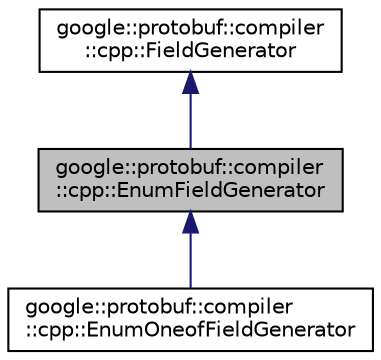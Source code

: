 digraph "google::protobuf::compiler::cpp::EnumFieldGenerator"
{
 // LATEX_PDF_SIZE
  edge [fontname="Helvetica",fontsize="10",labelfontname="Helvetica",labelfontsize="10"];
  node [fontname="Helvetica",fontsize="10",shape=record];
  Node1 [label="google::protobuf::compiler\l::cpp::EnumFieldGenerator",height=0.2,width=0.4,color="black", fillcolor="grey75", style="filled", fontcolor="black",tooltip=" "];
  Node2 -> Node1 [dir="back",color="midnightblue",fontsize="10",style="solid",fontname="Helvetica"];
  Node2 [label="google::protobuf::compiler\l::cpp::FieldGenerator",height=0.2,width=0.4,color="black", fillcolor="white", style="filled",URL="$classgoogle_1_1protobuf_1_1compiler_1_1cpp_1_1FieldGenerator.html",tooltip=" "];
  Node1 -> Node3 [dir="back",color="midnightblue",fontsize="10",style="solid",fontname="Helvetica"];
  Node3 [label="google::protobuf::compiler\l::cpp::EnumOneofFieldGenerator",height=0.2,width=0.4,color="black", fillcolor="white", style="filled",URL="$classgoogle_1_1protobuf_1_1compiler_1_1cpp_1_1EnumOneofFieldGenerator.html",tooltip=" "];
}
